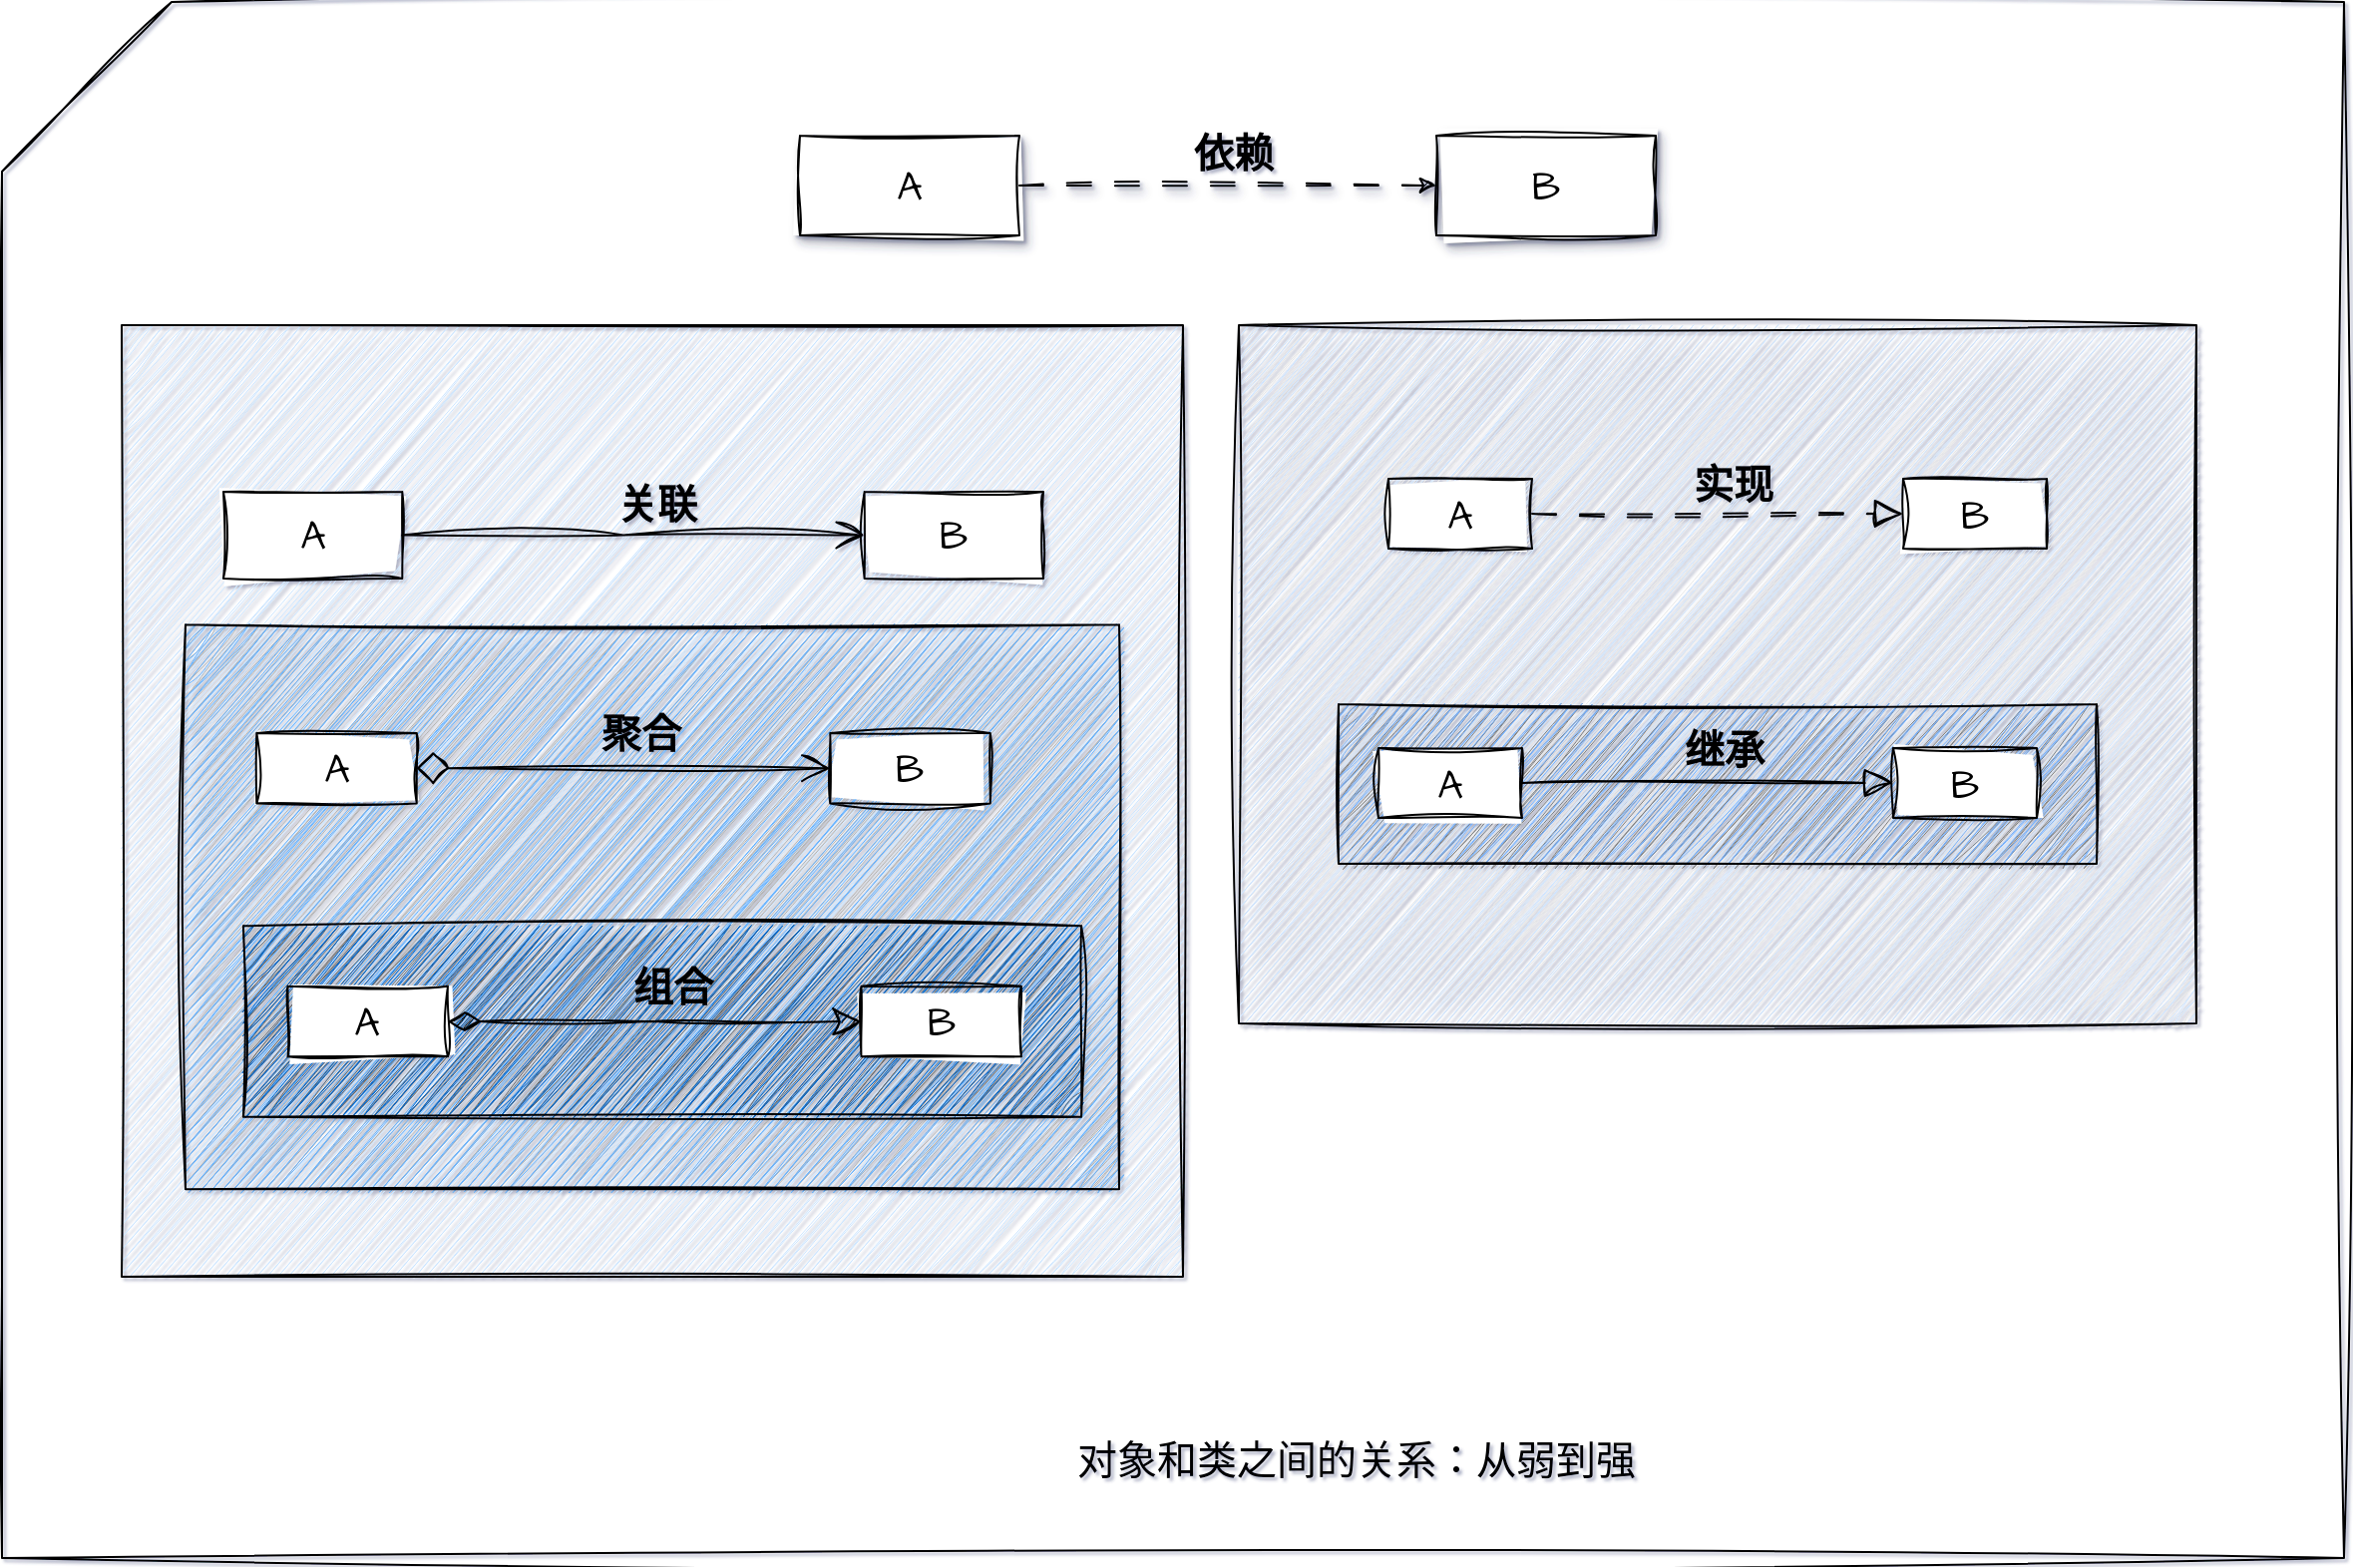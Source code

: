 <mxfile version="21.6.5" type="device">
  <diagram name="对象和类之间的关系" id="jCaJryhr8M6eM0-1dfTM">
    <mxGraphModel dx="2985" dy="1398" grid="0" gridSize="10" guides="0" tooltips="1" connect="1" arrows="0" fold="1" page="0" pageScale="1" pageWidth="827" pageHeight="1169" background="#ffffff" math="0" shadow="1">
      <root>
        <mxCell id="0" />
        <mxCell id="1" parent="0" />
        <mxCell id="F7TPWeGrjfN6PPOd-E80-7" value="" style="group;movable=0;resizable=0;rotatable=0;deletable=0;editable=0;locked=1;connectable=0;" parent="1" vertex="1" connectable="0">
          <mxGeometry x="-992" y="200" width="1174" height="780" as="geometry" />
        </mxCell>
        <mxCell id="MLkjTBWtV1qllIKsfvOt-6" value="" style="group;movable=1;resizable=1;rotatable=1;deletable=1;editable=1;locked=0;connectable=1;rounded=0;sketch=1;curveFitting=1;jiggle=2;strokeColor=none;spacing=9;labelBorderColor=none;fontColor=default;" parent="F7TPWeGrjfN6PPOd-E80-7" vertex="1" connectable="0">
          <mxGeometry x="60" y="63" width="1040" height="576" as="geometry" />
        </mxCell>
        <mxCell id="l19KTVMMG9-ZsjpJcLc6-98" value="" style="group;rounded=0;fillColor=#E6E6E6;container=0;movable=1;resizable=1;rotatable=1;deletable=1;editable=1;locked=0;connectable=1;sketch=1;curveFitting=1;jiggle=2;" parent="MLkjTBWtV1qllIKsfvOt-6" vertex="1" connectable="0">
          <mxGeometry x="560" y="99" width="480" height="350" as="geometry" />
        </mxCell>
        <mxCell id="l19KTVMMG9-ZsjpJcLc6-91" value="" style="group;fillColor=#CCE5FF;container=0;rounded=0;strokeColor=default;movable=1;resizable=1;rotatable=1;deletable=1;editable=1;locked=0;connectable=1;sketch=1;curveFitting=1;jiggle=2;" parent="MLkjTBWtV1qllIKsfvOt-6" vertex="1" connectable="0">
          <mxGeometry y="99" width="532" height="477" as="geometry" />
        </mxCell>
        <mxCell id="l19KTVMMG9-ZsjpJcLc6-90" value="" style="group;fillColor=#B3B3B3;container=0;movable=1;resizable=1;rotatable=1;deletable=1;editable=1;locked=0;connectable=1;rounded=0;sketch=1;curveFitting=1;jiggle=2;" parent="MLkjTBWtV1qllIKsfvOt-6" vertex="1" connectable="0">
          <mxGeometry x="31.99" y="249.078" width="468.013" height="283.062" as="geometry" />
        </mxCell>
        <mxCell id="l19KTVMMG9-ZsjpJcLc6-9" value="A" style="html=1;whiteSpace=wrap;hachureGap=4;fontFamily=Architects Daughter;fontSource=https%3A%2F%2Ffonts.googleapis.com%2Fcss%3Ffamily%3DArchitects%2BDaughter;fontSize=20;container=0;movable=1;resizable=1;rotatable=1;deletable=1;editable=1;locked=0;connectable=1;rounded=0;sketch=1;curveFitting=1;jiggle=2;" parent="MLkjTBWtV1qllIKsfvOt-6" vertex="1">
          <mxGeometry x="50.99" y="182.543" width="89.673" height="43.457" as="geometry" />
        </mxCell>
        <mxCell id="l19KTVMMG9-ZsjpJcLc6-10" value="B" style="html=1;whiteSpace=wrap;hachureGap=4;fontFamily=Architects Daughter;fontSource=https%3A%2F%2Ffonts.googleapis.com%2Fcss%3Ffamily%3DArchitects%2BDaughter;fontSize=20;container=0;movable=1;resizable=1;rotatable=1;deletable=1;editable=1;locked=0;connectable=1;rounded=0;sketch=1;curveFitting=1;jiggle=2;" parent="MLkjTBWtV1qllIKsfvOt-6" vertex="1">
          <mxGeometry x="372.317" y="182.543" width="89.673" height="43.457" as="geometry" />
        </mxCell>
        <mxCell id="l19KTVMMG9-ZsjpJcLc6-26" style="edgeStyle=orthogonalEdgeStyle;rounded=0;hachureGap=4;orthogonalLoop=1;jettySize=auto;html=1;exitX=1;exitY=0.5;exitDx=0;exitDy=0;fontFamily=Architects Daughter;fontSource=https%3A%2F%2Ffonts.googleapis.com%2Fcss%3Ffamily%3DArchitects%2BDaughter;fontSize=16;endArrow=open;endFill=0;startSize=14;endSize=12;movable=1;resizable=1;rotatable=1;deletable=1;editable=1;locked=0;connectable=1;sketch=1;curveFitting=1;jiggle=2;" parent="MLkjTBWtV1qllIKsfvOt-6" source="l19KTVMMG9-ZsjpJcLc6-9" target="l19KTVMMG9-ZsjpJcLc6-10" edge="1">
          <mxGeometry relative="1" as="geometry" />
        </mxCell>
        <mxCell id="l19KTVMMG9-ZsjpJcLc6-13" value="关联" style="text;align=center;fontStyle=1;verticalAlign=middle;spacingLeft=3;spacingRight=3;strokeColor=none;rotatable=1;points=[[0,0.5],[1,0.5]];portConstraint=eastwest;html=1;fontSize=20;fontFamily=Architects Daughter;container=0;movable=1;resizable=1;deletable=1;editable=1;locked=0;connectable=1;rounded=0;sketch=1;curveFitting=1;jiggle=2;" parent="MLkjTBWtV1qllIKsfvOt-6" vertex="1">
          <mxGeometry x="217.881" y="172.61" width="99.636" height="32.282" as="geometry" />
        </mxCell>
        <mxCell id="l19KTVMMG9-ZsjpJcLc6-82" value="" style="rounded=0;whiteSpace=wrap;html=1;hachureGap=4;fontFamily=Architects Daughter;fontSource=https%3A%2F%2Ffonts.googleapis.com%2Fcss%3Ffamily%3DArchitects%2BDaughter;fontSize=20;fillColor=#66B2FF;container=0;movable=1;resizable=1;rotatable=1;deletable=1;editable=1;locked=0;connectable=1;sketch=1;curveFitting=1;jiggle=2;" parent="MLkjTBWtV1qllIKsfvOt-6" vertex="1">
          <mxGeometry x="31.99" y="249.078" width="468.013" height="283.062" as="geometry" />
        </mxCell>
        <mxCell id="l19KTVMMG9-ZsjpJcLc6-86" value="" style="group;fillColor=#666666;container=0;movable=1;resizable=1;rotatable=1;deletable=1;editable=1;locked=0;connectable=1;rounded=0;sketch=1;curveFitting=1;jiggle=2;" parent="MLkjTBWtV1qllIKsfvOt-6" vertex="1" connectable="0">
          <mxGeometry x="60.962" y="400.179" width="420.098" height="95.697" as="geometry" />
        </mxCell>
        <mxCell id="l19KTVMMG9-ZsjpJcLc6-58" value="A" style="html=1;whiteSpace=wrap;hachureGap=4;fontFamily=Architects Daughter;fontSource=https%3A%2F%2Ffonts.googleapis.com%2Fcss%3Ffamily%3DArchitects%2BDaughter;fontSize=20;container=0;movable=1;resizable=1;rotatable=1;deletable=1;editable=1;locked=0;connectable=1;rounded=0;sketch=1;curveFitting=1;jiggle=2;" parent="MLkjTBWtV1qllIKsfvOt-6" vertex="1">
          <mxGeometry x="67.648" y="303.474" width="80.231" height="35.257" as="geometry" />
        </mxCell>
        <mxCell id="l19KTVMMG9-ZsjpJcLc6-59" value="B" style="html=1;whiteSpace=wrap;hachureGap=4;fontFamily=Architects Daughter;fontSource=https%3A%2F%2Ffonts.googleapis.com%2Fcss%3Ffamily%3DArchitects%2BDaughter;fontSize=20;container=0;movable=1;resizable=1;rotatable=1;deletable=1;editable=1;locked=0;connectable=1;rounded=0;sketch=1;curveFitting=1;jiggle=2;" parent="MLkjTBWtV1qllIKsfvOt-6" vertex="1">
          <mxGeometry x="355.142" y="303.474" width="80.231" height="35.257" as="geometry" />
        </mxCell>
        <mxCell id="l19KTVMMG9-ZsjpJcLc6-60" value="聚合" style="text;align=center;fontStyle=1;verticalAlign=middle;spacingLeft=3;spacingRight=3;strokeColor=none;rotatable=1;points=[[0,0.5],[1,0.5]];portConstraint=eastwest;fontSize=20;fontFamily=Architects Daughter;html=1;container=0;movable=1;resizable=1;deletable=1;editable=1;locked=0;connectable=1;rounded=0;sketch=1;curveFitting=1;jiggle=2;" parent="MLkjTBWtV1qllIKsfvOt-6" vertex="1">
          <mxGeometry x="215.852" y="291.386" width="89.145" height="26.191" as="geometry" />
        </mxCell>
        <mxCell id="l19KTVMMG9-ZsjpJcLc6-61" value="" style="endArrow=open;html=1;endSize=12;startArrow=diamond;startSize=14;startFill=0;edgeStyle=orthogonalEdgeStyle;align=left;verticalAlign=bottom;rounded=0;hachureGap=4;fontFamily=Architects Daughter;fontSource=https%3A%2F%2Ffonts.googleapis.com%2Fcss%3Ffamily%3DArchitects%2BDaughter;fontSize=16;entryX=0;entryY=0.5;entryDx=0;entryDy=0;exitX=1;exitY=0.5;exitDx=0;exitDy=0;endFill=0;movable=1;resizable=1;rotatable=1;deletable=1;editable=1;locked=0;connectable=1;sketch=1;curveFitting=1;jiggle=2;" parent="MLkjTBWtV1qllIKsfvOt-6" source="l19KTVMMG9-ZsjpJcLc6-58" target="l19KTVMMG9-ZsjpJcLc6-59" edge="1">
          <mxGeometry x="0.425" y="80" relative="1" as="geometry">
            <mxPoint x="144.815" y="324.628" as="sourcePoint" />
            <mxPoint x="299.705" y="314.555" as="targetPoint" />
            <mxPoint as="offset" />
          </mxGeometry>
        </mxCell>
        <mxCell id="l19KTVMMG9-ZsjpJcLc6-81" value="" style="rounded=0;whiteSpace=wrap;html=1;hachureGap=4;fontFamily=Architects Daughter;fontSource=https%3A%2F%2Ffonts.googleapis.com%2Fcss%3Ffamily%3DArchitects%2BDaughter;fontSize=20;fillColor=#0066CC;container=0;movable=1;resizable=1;rotatable=1;deletable=1;editable=1;locked=0;connectable=1;fillStyle=auto;sketch=1;curveFitting=1;jiggle=2;" parent="MLkjTBWtV1qllIKsfvOt-6" vertex="1">
          <mxGeometry x="60.962" y="400.179" width="420.098" height="95.697" as="geometry" />
        </mxCell>
        <mxCell id="l19KTVMMG9-ZsjpJcLc6-64" value="A" style="html=1;whiteSpace=wrap;hachureGap=4;fontFamily=Architects Daughter;fontSource=https%3A%2F%2Ffonts.googleapis.com%2Fcss%3Ffamily%3DArchitects%2BDaughter;fontSize=20;container=0;movable=1;resizable=1;rotatable=1;deletable=1;editable=1;locked=0;connectable=1;rounded=0;sketch=1;curveFitting=1;jiggle=2;" parent="MLkjTBWtV1qllIKsfvOt-6" vertex="1">
          <mxGeometry x="83.249" y="430.399" width="80.231" height="35.257" as="geometry" />
        </mxCell>
        <mxCell id="l19KTVMMG9-ZsjpJcLc6-65" value="B" style="html=1;whiteSpace=wrap;hachureGap=4;fontFamily=Architects Daughter;fontSource=https%3A%2F%2Ffonts.googleapis.com%2Fcss%3Ffamily%3DArchitects%2BDaughter;fontSize=20;container=0;movable=1;resizable=1;rotatable=1;deletable=1;editable=1;locked=0;connectable=1;rounded=0;sketch=1;curveFitting=1;jiggle=2;" parent="MLkjTBWtV1qllIKsfvOt-6" vertex="1">
          <mxGeometry x="370.742" y="430.399" width="80.231" height="35.257" as="geometry" />
        </mxCell>
        <mxCell id="l19KTVMMG9-ZsjpJcLc6-72" style="edgeStyle=orthogonalEdgeStyle;rounded=0;hachureGap=4;orthogonalLoop=1;jettySize=auto;html=1;entryX=0;entryY=0.5;entryDx=0;entryDy=0;fontFamily=Architects Daughter;fontSource=https%3A%2F%2Ffonts.googleapis.com%2Fcss%3Ffamily%3DArchitects%2BDaughter;fontSize=16;startArrow=diamondThin;startFill=1;targetPerimeterSpacing=6;sourcePerimeterSpacing=0;strokeWidth=1;strokeColor=default;endSize=12;startSize=14;movable=1;resizable=1;rotatable=1;deletable=1;editable=1;locked=0;connectable=1;sketch=1;curveFitting=1;jiggle=2;" parent="MLkjTBWtV1qllIKsfvOt-6" source="l19KTVMMG9-ZsjpJcLc6-64" target="l19KTVMMG9-ZsjpJcLc6-65" edge="1">
          <mxGeometry relative="1" as="geometry" />
        </mxCell>
        <mxCell id="l19KTVMMG9-ZsjpJcLc6-66" value="组合" style="text;align=center;fontStyle=1;verticalAlign=middle;spacingLeft=3;spacingRight=3;strokeColor=none;rotatable=1;points=[[0,0.5],[1,0.5]];portConstraint=eastwest;fontSize=20;fontFamily=Architects Daughter;html=1;container=0;movable=1;resizable=1;deletable=1;editable=1;locked=0;connectable=1;rounded=0;sketch=1;curveFitting=1;jiggle=2;" parent="MLkjTBWtV1qllIKsfvOt-6" vertex="1">
          <mxGeometry x="231.453" y="418.311" width="89.145" height="26.191" as="geometry" />
        </mxCell>
        <mxCell id="l19KTVMMG9-ZsjpJcLc6-97" value="" style="rounded=0;whiteSpace=wrap;html=1;hachureGap=4;fontFamily=Architects Daughter;fontSource=https%3A%2F%2Ffonts.googleapis.com%2Fcss%3Ffamily%3DArchitects%2BDaughter;fontSize=20;fillColor=#cfe4fe;container=0;movable=1;resizable=1;rotatable=1;deletable=1;editable=1;locked=0;connectable=1;sketch=1;curveFitting=1;jiggle=2;" parent="MLkjTBWtV1qllIKsfvOt-6" vertex="1">
          <mxGeometry x="560" y="99" width="480" height="350" as="geometry" />
        </mxCell>
        <mxCell id="l19KTVMMG9-ZsjpJcLc6-95" value="" style="group;fillColor=#808080;container=0;movable=1;resizable=1;rotatable=1;deletable=1;editable=1;locked=0;connectable=1;rounded=0;sketch=1;curveFitting=1;jiggle=2;" parent="MLkjTBWtV1qllIKsfvOt-6" vertex="1" connectable="0">
          <mxGeometry x="610" y="289" width="380" height="80" as="geometry" />
        </mxCell>
        <mxCell id="l19KTVMMG9-ZsjpJcLc6-31" value="A" style="html=1;whiteSpace=wrap;hachureGap=4;fontFamily=Architects Daughter;fontSource=https%3A%2F%2Ffonts.googleapis.com%2Fcss%3Ffamily%3DArchitects%2BDaughter;fontSize=20;container=0;movable=1;resizable=1;rotatable=1;deletable=1;editable=1;locked=0;connectable=1;rounded=0;sketch=1;curveFitting=1;jiggle=2;" parent="MLkjTBWtV1qllIKsfvOt-6" vertex="1">
          <mxGeometry x="635" y="176" width="72" height="35" as="geometry" />
        </mxCell>
        <mxCell id="l19KTVMMG9-ZsjpJcLc6-32" value="B" style="html=1;whiteSpace=wrap;hachureGap=4;fontFamily=Architects Daughter;fontSource=https%3A%2F%2Ffonts.googleapis.com%2Fcss%3Ffamily%3DArchitects%2BDaughter;fontSize=20;container=0;movable=1;resizable=1;rotatable=1;deletable=1;editable=1;locked=0;connectable=1;rounded=0;sketch=1;curveFitting=1;jiggle=2;" parent="MLkjTBWtV1qllIKsfvOt-6" vertex="1">
          <mxGeometry x="893" y="176" width="72" height="35" as="geometry" />
        </mxCell>
        <mxCell id="l19KTVMMG9-ZsjpJcLc6-33" value="实现" style="text;align=center;fontStyle=1;verticalAlign=middle;spacingLeft=3;spacingRight=3;strokeColor=none;rotatable=1;points=[[0,0.5],[1,0.5]];portConstraint=eastwest;fontSize=20;fontFamily=Architects Daughter;fontSource=https%3A%2F%2Ffonts.googleapis.com%2Fcss%3Ffamily%3DArchitects%2BDaughter;container=0;movable=1;resizable=1;deletable=1;editable=1;locked=0;connectable=1;rounded=0;sketch=1;curveFitting=1;jiggle=2;" parent="MLkjTBWtV1qllIKsfvOt-6" vertex="1">
          <mxGeometry x="778" y="159" width="60" height="36" as="geometry" />
        </mxCell>
        <mxCell id="l19KTVMMG9-ZsjpJcLc6-34" value="" style="endArrow=block;html=1;endSize=12;startArrow=none;startSize=14;startFill=0;edgeStyle=orthogonalEdgeStyle;align=left;verticalAlign=bottom;rounded=0;hachureGap=4;fontFamily=Architects Daughter;fontSource=https%3A%2F%2Ffonts.googleapis.com%2Fcss%3Ffamily%3DArchitects%2BDaughter;fontSize=16;entryX=0;entryY=0.5;entryDx=0;entryDy=0;exitX=1;exitY=0.5;exitDx=0;exitDy=0;dashed=1;dashPattern=12 12;endFill=0;movable=1;resizable=1;rotatable=1;deletable=1;editable=1;locked=0;connectable=1;sketch=1;curveFitting=1;jiggle=2;" parent="MLkjTBWtV1qllIKsfvOt-6" source="l19KTVMMG9-ZsjpJcLc6-31" target="l19KTVMMG9-ZsjpJcLc6-32" edge="1">
          <mxGeometry x="0.425" y="80" relative="1" as="geometry">
            <mxPoint x="704.25" y="197" as="sourcePoint" />
            <mxPoint x="843.25" y="187" as="targetPoint" />
            <mxPoint as="offset" />
          </mxGeometry>
        </mxCell>
        <mxCell id="l19KTVMMG9-ZsjpJcLc6-94" value="" style="rounded=0;whiteSpace=wrap;html=1;hachureGap=4;fontFamily=Architects Daughter;fontSource=https%3A%2F%2Ffonts.googleapis.com%2Fcss%3Ffamily%3DArchitects%2BDaughter;fontSize=20;fillColor=#75b0fd;container=0;movable=1;resizable=1;rotatable=1;deletable=1;editable=1;locked=0;connectable=1;strokeColor=default;sketch=1;curveFitting=1;jiggle=2;" parent="MLkjTBWtV1qllIKsfvOt-6" vertex="1">
          <mxGeometry x="610" y="289" width="380" height="80" as="geometry" />
        </mxCell>
        <mxCell id="l19KTVMMG9-ZsjpJcLc6-36" value="A" style="html=1;whiteSpace=wrap;hachureGap=4;fontFamily=Architects Daughter;fontSource=https%3A%2F%2Ffonts.googleapis.com%2Fcss%3Ffamily%3DArchitects%2BDaughter;fontSize=20;container=0;movable=1;resizable=1;rotatable=1;deletable=1;editable=1;locked=0;connectable=1;rounded=0;sketch=1;curveFitting=1;jiggle=2;" parent="MLkjTBWtV1qllIKsfvOt-6" vertex="1">
          <mxGeometry x="630" y="311" width="72" height="35" as="geometry" />
        </mxCell>
        <mxCell id="l19KTVMMG9-ZsjpJcLc6-37" value="B" style="html=1;whiteSpace=wrap;hachureGap=4;fontFamily=Architects Daughter;fontSource=https%3A%2F%2Ffonts.googleapis.com%2Fcss%3Ffamily%3DArchitects%2BDaughter;fontSize=20;container=0;movable=1;resizable=1;rotatable=1;deletable=1;editable=1;locked=0;connectable=1;rounded=0;sketch=1;curveFitting=1;jiggle=2;" parent="MLkjTBWtV1qllIKsfvOt-6" vertex="1">
          <mxGeometry x="888" y="311" width="72" height="35" as="geometry" />
        </mxCell>
        <mxCell id="l19KTVMMG9-ZsjpJcLc6-38" value="继承" style="text;align=center;fontStyle=1;verticalAlign=middle;spacingLeft=3;spacingRight=3;strokeColor=none;rotatable=1;points=[[0,0.5],[1,0.5]];portConstraint=eastwest;fontSize=20;fontFamily=Architects Daughter;html=1;container=0;movable=1;resizable=1;deletable=1;editable=1;locked=0;connectable=1;rounded=0;sketch=1;curveFitting=1;jiggle=2;" parent="MLkjTBWtV1qllIKsfvOt-6" vertex="1">
          <mxGeometry x="763" y="299" width="80" height="26" as="geometry" />
        </mxCell>
        <mxCell id="l19KTVMMG9-ZsjpJcLc6-39" value="" style="endArrow=block;html=1;endSize=12;startArrow=none;startSize=14;startFill=0;edgeStyle=orthogonalEdgeStyle;align=left;verticalAlign=bottom;rounded=0;hachureGap=4;fontFamily=Architects Daughter;fontSource=https%3A%2F%2Ffonts.googleapis.com%2Fcss%3Ffamily%3DArchitects%2BDaughter;fontSize=16;entryX=0;entryY=0.5;entryDx=0;entryDy=0;exitX=1;exitY=0.5;exitDx=0;exitDy=0;endFill=0;movable=1;resizable=1;rotatable=1;deletable=1;editable=1;locked=0;connectable=1;sketch=1;curveFitting=1;jiggle=2;" parent="MLkjTBWtV1qllIKsfvOt-6" source="l19KTVMMG9-ZsjpJcLc6-36" target="l19KTVMMG9-ZsjpJcLc6-37" edge="1">
          <mxGeometry x="0.425" y="80" relative="1" as="geometry">
            <mxPoint x="699.25" y="332" as="sourcePoint" />
            <mxPoint x="838.25" y="322" as="targetPoint" />
            <mxPoint as="offset" />
          </mxGeometry>
        </mxCell>
        <mxCell id="MLkjTBWtV1qllIKsfvOt-5" value="" style="group;movable=1;resizable=1;rotatable=1;deletable=1;editable=1;locked=0;connectable=1;rounded=0;sketch=1;curveFitting=1;jiggle=2;" parent="MLkjTBWtV1qllIKsfvOt-6" vertex="1" connectable="0">
          <mxGeometry x="340" width="429" height="54" as="geometry" />
        </mxCell>
        <mxCell id="l19KTVMMG9-ZsjpJcLc6-4" value="A" style="html=1;whiteSpace=wrap;hachureGap=4;fontFamily=Architects Daughter;fontSource=https%3A%2F%2Ffonts.googleapis.com%2Fcss%3Ffamily%3DArchitects%2BDaughter;fontSize=20;shadow=1;movable=1;resizable=1;rotatable=1;deletable=1;editable=1;locked=0;connectable=1;container=0;rounded=0;sketch=1;curveFitting=1;jiggle=2;" parent="MLkjTBWtV1qllIKsfvOt-5" vertex="1">
          <mxGeometry y="4" width="110" height="50" as="geometry" />
        </mxCell>
        <mxCell id="l19KTVMMG9-ZsjpJcLc6-5" value="B" style="html=1;whiteSpace=wrap;hachureGap=4;fontFamily=Architects Daughter;fontSource=https%3A%2F%2Ffonts.googleapis.com%2Fcss%3Ffamily%3DArchitects%2BDaughter;fontSize=20;shadow=1;movable=1;resizable=1;rotatable=1;deletable=1;editable=1;locked=0;connectable=1;container=0;rounded=0;sketch=1;curveFitting=1;jiggle=2;" parent="MLkjTBWtV1qllIKsfvOt-5" vertex="1">
          <mxGeometry x="319" y="4" width="110" height="50" as="geometry" />
        </mxCell>
        <mxCell id="l19KTVMMG9-ZsjpJcLc6-6" style="edgeStyle=orthogonalEdgeStyle;rounded=0;hachureGap=4;orthogonalLoop=1;jettySize=auto;html=1;entryX=0;entryY=0.5;entryDx=0;entryDy=0;fontFamily=Architects Daughter;fontSource=https%3A%2F%2Ffonts.googleapis.com%2Fcss%3Ffamily%3DArchitects%2BDaughter;fontSize=16;dashed=1;dashPattern=12 12;shadow=1;movable=1;resizable=1;rotatable=1;deletable=1;editable=1;locked=0;connectable=1;sketch=1;curveFitting=1;jiggle=2;" parent="MLkjTBWtV1qllIKsfvOt-5" source="l19KTVMMG9-ZsjpJcLc6-4" target="l19KTVMMG9-ZsjpJcLc6-5" edge="1">
          <mxGeometry relative="1" as="geometry" />
        </mxCell>
        <mxCell id="l19KTVMMG9-ZsjpJcLc6-7" value="依赖" style="text;align=center;fontStyle=1;verticalAlign=middle;spacingLeft=3;spacingRight=3;strokeColor=none;rotatable=1;points=[[0,0.5],[1,0.5]];portConstraint=eastwest;html=1;fontSize=20;fontFamily=Architects Daughter;shadow=1;movable=1;resizable=1;deletable=1;editable=1;locked=0;connectable=1;container=0;rounded=0;sketch=1;curveFitting=1;jiggle=2;" parent="MLkjTBWtV1qllIKsfvOt-5" vertex="1">
          <mxGeometry x="177" width="80" height="26" as="geometry" />
        </mxCell>
        <mxCell id="F7TPWeGrjfN6PPOd-E80-2" value="" style="shape=card;whiteSpace=wrap;html=1;sketch=1;hachureGap=4;jiggle=2;curveFitting=1;fontFamily=Architects Daughter;fontSource=https%3A%2F%2Ffonts.googleapis.com%2Fcss%3Ffamily%3DArchitects%2BDaughter;fontSize=20;fillColor=none;size=85;movable=1;resizable=1;rotatable=1;deletable=1;editable=1;locked=0;connectable=1;" parent="F7TPWeGrjfN6PPOd-E80-7" vertex="1">
          <mxGeometry width="1174" height="780" as="geometry" />
        </mxCell>
        <mxCell id="F7TPWeGrjfN6PPOd-E80-6" value="对象和类之间的关系：从弱到强" style="text;strokeColor=none;align=center;fillColor=none;html=1;verticalAlign=middle;whiteSpace=wrap;rounded=0;fontSize=20;fontFamily=Architects Daughter;movable=1;resizable=1;rotatable=1;deletable=1;editable=1;locked=0;connectable=1;" parent="F7TPWeGrjfN6PPOd-E80-7" vertex="1">
          <mxGeometry x="462" y="716" width="434" height="30" as="geometry" />
        </mxCell>
      </root>
    </mxGraphModel>
  </diagram>
</mxfile>
